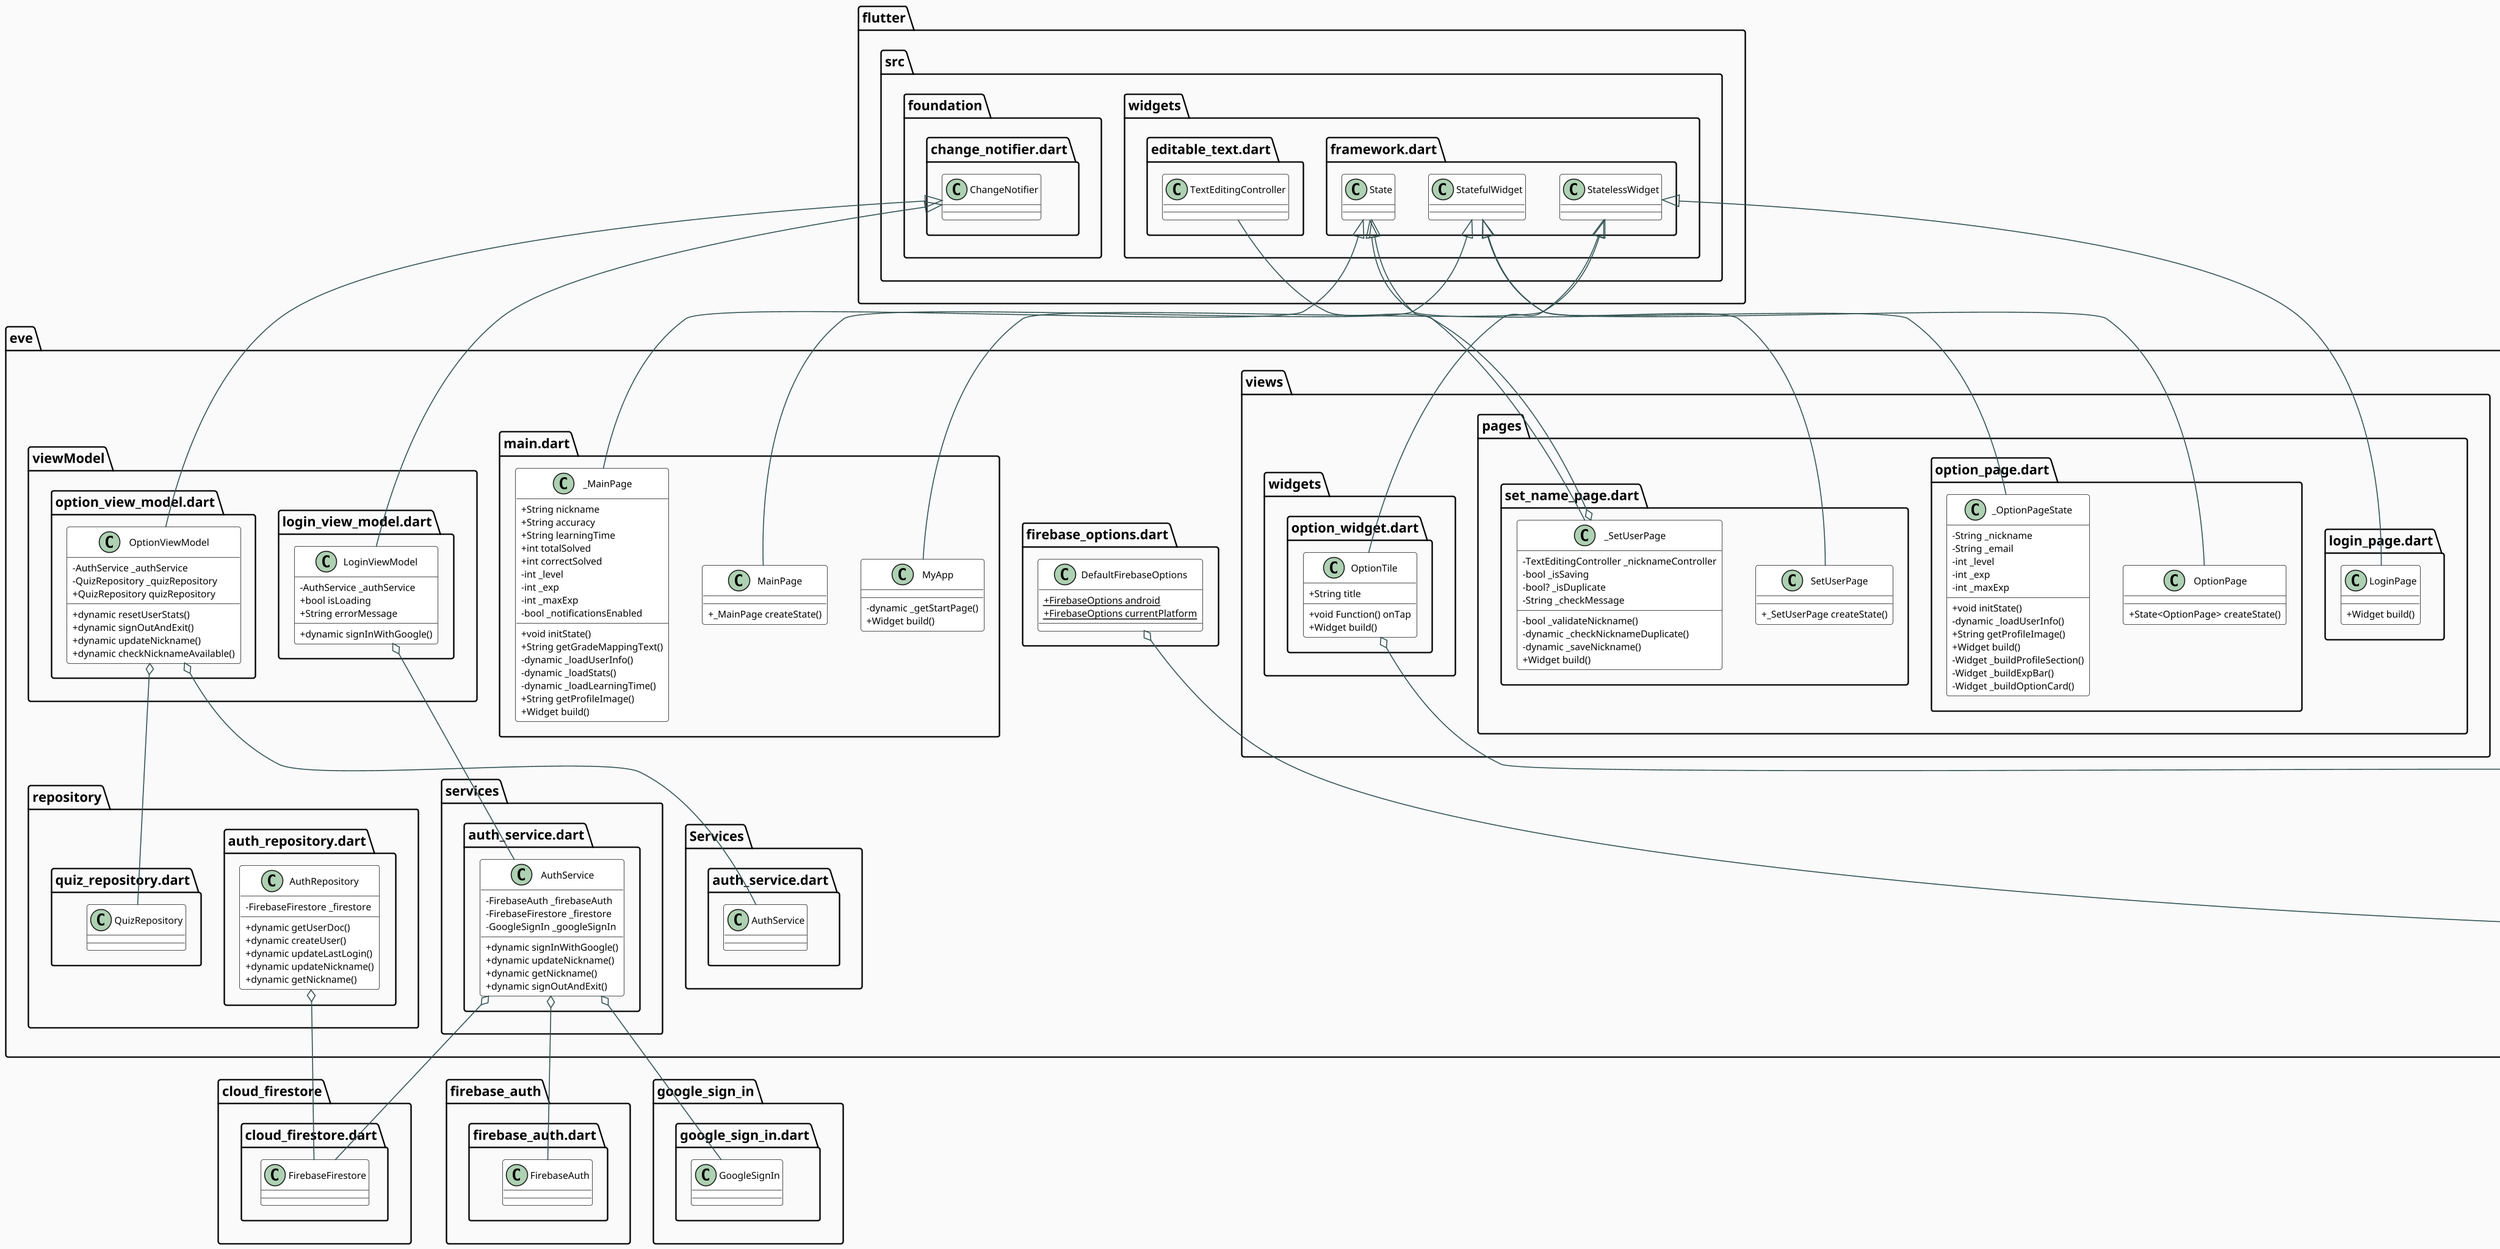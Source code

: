 @startuml
' 💄 시각 정돈용 설정
skinparam classAttributeIconSize 0
skinparam ClassFontSize 11
skinparam ClassAttributeFontSize 10
skinparam ClassStereotypeFontSize 9
skinparam BackgroundColor #FAFAFA
skinparam ArrowColor DarkSlateGray
skinparam ClassBackgroundColor White
skinparam Shadowing false
skinparam dpi 150

' 💡 패키지 단위로 그룹핑
set namespaceSeparator ::


class "eve::firebase_options.dart::DefaultFirebaseOptions" {
  {static} +FirebaseOptions android
  {static} +FirebaseOptions currentPlatform
}

"eve::firebase_options.dart::DefaultFirebaseOptions" o-- "firebase_core_platform_interface::firebase_core_platform_interface.dart::FirebaseOptions"

class "eve::main.dart::MyApp" {
  -dynamic _getStartPage()
  +Widget build()
}

"flutter::src::widgets::framework.dart::StatelessWidget" <|-- "eve::main.dart::MyApp"

class "eve::main.dart::MainPage" {
  +_MainPage createState()
}

"flutter::src::widgets::framework.dart::StatefulWidget" <|-- "eve::main.dart::MainPage"

class "eve::main.dart::_MainPage" {
  +String nickname
  +String accuracy
  +String learningTime
  +int totalSolved
  +int correctSolved
  -int _level
  -int _exp
  -int _maxExp
  -bool _notificationsEnabled
  +void initState()
  +String getGradeMappingText()
  -dynamic _loadUserInfo()
  -dynamic _loadStats()
  -dynamic _loadLearningTime()
  +String getProfileImage()
  +Widget build()
}

"flutter::src::widgets::framework.dart::State" <|-- "eve::main.dart::_MainPage"


class "eve::repository::auth_repository.dart::AuthRepository" {
  -FirebaseFirestore _firestore
  +dynamic getUserDoc()
  +dynamic createUser()
  +dynamic updateLastLogin()
  +dynamic updateNickname()
  +dynamic getNickname()
}

"eve::repository::auth_repository.dart::AuthRepository" o-- "cloud_firestore::cloud_firestore.dart::FirebaseFirestore"


class "eve::services::auth_service.dart::AuthService" {
  -FirebaseAuth _firebaseAuth
  -FirebaseFirestore _firestore
  -GoogleSignIn _googleSignIn
  +dynamic signInWithGoogle()
  +dynamic updateNickname()
  +dynamic getNickname()
  +dynamic signOutAndExit()
}

"eve::services::auth_service.dart::AuthService" o-- "firebase_auth::firebase_auth.dart::FirebaseAuth"
"eve::services::auth_service.dart::AuthService" o-- "cloud_firestore::cloud_firestore.dart::FirebaseFirestore"
"eve::services::auth_service.dart::AuthService" o-- "google_sign_in::google_sign_in.dart::GoogleSignIn"

class "eve::viewModel::login_view_model.dart::LoginViewModel" {
  -AuthService _authService
  +bool isLoading
  +String errorMessage
  +dynamic signInWithGoogle()
}

"eve::viewModel::login_view_model.dart::LoginViewModel" o-- "eve::services::auth_service.dart::AuthService"
"flutter::src::foundation::change_notifier.dart::ChangeNotifier" <|-- "eve::viewModel::login_view_model.dart::LoginViewModel"

class "eve::viewModel::option_view_model.dart::OptionViewModel" {
  -AuthService _authService
  -QuizRepository _quizRepository
  +QuizRepository quizRepository
  +dynamic resetUserStats()
  +dynamic signOutAndExit()
  +dynamic updateNickname()
  +dynamic checkNicknameAvailable()
}

"eve::viewModel::option_view_model.dart::OptionViewModel" o-- "eve::Services::auth_service.dart::AuthService"
"eve::viewModel::option_view_model.dart::OptionViewModel" o-- "eve::repository::quiz_repository.dart::QuizRepository"
"flutter::src::foundation::change_notifier.dart::ChangeNotifier" <|-- "eve::viewModel::option_view_model.dart::OptionViewModel"

class "eve::views::pages::login_page.dart::LoginPage" {
  +Widget build()
}

"flutter::src::widgets::framework.dart::StatelessWidget" <|-- "eve::views::pages::login_page.dart::LoginPage"

class "eve::views::pages::option_page.dart::OptionPage" {
  +State<OptionPage> createState()
}

"flutter::src::widgets::framework.dart::StatefulWidget" <|-- "eve::views::pages::option_page.dart::OptionPage"

class "eve::views::pages::option_page.dart::_OptionPageState" {
  -String _nickname
  -String _email
  -int _level
  -int _exp
  -int _maxExp
  +void initState()
  -dynamic _loadUserInfo()
  +String getProfileImage()
  +Widget build()
  -Widget _buildProfileSection()
  -Widget _buildExpBar()
  -Widget _buildOptionCard()
}

"flutter::src::widgets::framework.dart::State" <|-- "eve::views::pages::option_page.dart::_OptionPageState"

class "eve::views::pages::set_name_page.dart::SetUserPage" {
  +_SetUserPage createState()
}

"flutter::src::widgets::framework.dart::StatefulWidget" <|-- "eve::views::pages::set_name_page.dart::SetUserPage"

class "eve::views::pages::set_name_page.dart::_SetUserPage" {
  -TextEditingController _nicknameController
  -bool _isSaving
  -bool? _isDuplicate
  -String _checkMessage
  -bool _validateNickname()
  -dynamic _checkNicknameDuplicate()
  -dynamic _saveNickname()
  +Widget build()
}

"eve::views::pages::set_name_page.dart::_SetUserPage" o-- "flutter::src::widgets::editable_text.dart::TextEditingController"
"flutter::src::widgets::framework.dart::State" <|-- "eve::views::pages::set_name_page.dart::_SetUserPage"

class "eve::views::widgets::option_widget.dart::OptionTile" {
  +String title
  +void Function() onTap
  +Widget build()
}

"eve::views::widgets::option_widget.dart::OptionTile" o-- "dart::ui::void Function()"
"flutter::src::widgets::framework.dart::StatelessWidget" <|-- "eve::views::widgets::option_widget.dart::OptionTile"

@enduml